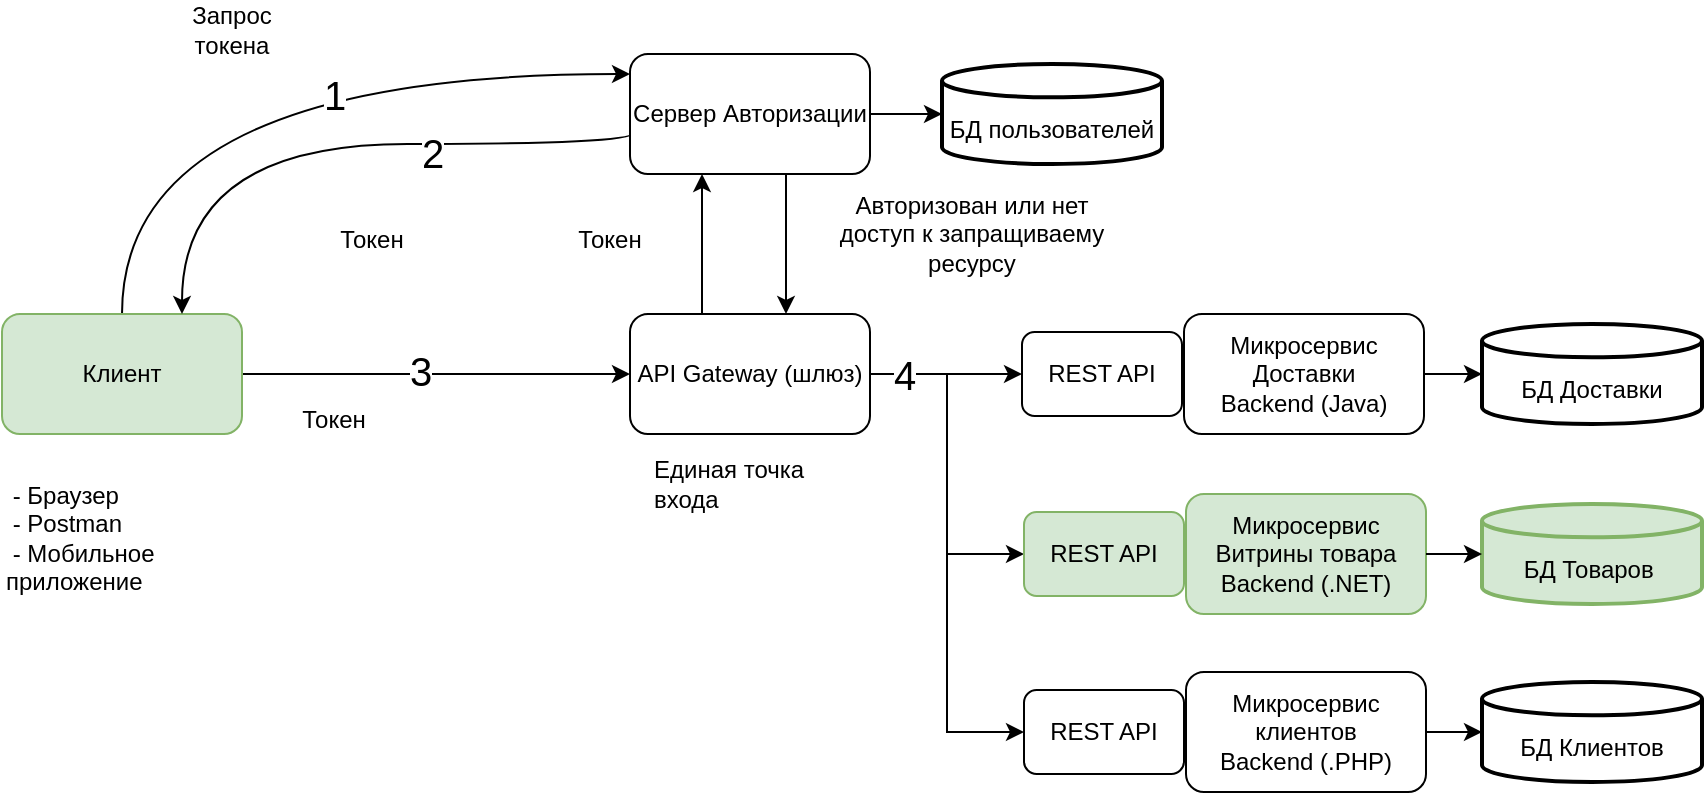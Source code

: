 <mxfile version="23.0.2" type="device" pages="2">
  <diagram name="Schema" id="vvqVm-V_yAyowJ8Fr3LH">
    <mxGraphModel dx="1182" dy="683" grid="1" gridSize="10" guides="1" tooltips="1" connect="1" arrows="1" fold="1" page="1" pageScale="1" pageWidth="827" pageHeight="1169" math="0" shadow="0">
      <root>
        <mxCell id="0" />
        <mxCell id="1" parent="0" />
        <mxCell id="MyVUddzQX_8EtXKv9PoA-22" style="edgeStyle=orthogonalEdgeStyle;rounded=0;orthogonalLoop=1;jettySize=auto;html=1;exitX=0.5;exitY=0;exitDx=0;exitDy=0;curved=1;" edge="1" parent="1" source="MyVUddzQX_8EtXKv9PoA-16" target="MyVUddzQX_8EtXKv9PoA-20">
          <mxGeometry relative="1" as="geometry">
            <mxPoint x="330" y="150" as="targetPoint" />
            <Array as="points">
              <mxPoint x="100" y="150" />
            </Array>
          </mxGeometry>
        </mxCell>
        <mxCell id="MyVUddzQX_8EtXKv9PoA-23" value="1" style="edgeLabel;html=1;align=center;verticalAlign=middle;resizable=0;points=[];fontSize=20;" vertex="1" connectable="0" parent="MyVUddzQX_8EtXKv9PoA-22">
          <mxGeometry x="0.182" y="-14" relative="1" as="geometry">
            <mxPoint x="5" y="-4" as="offset" />
          </mxGeometry>
        </mxCell>
        <mxCell id="MyVUddzQX_8EtXKv9PoA-30" style="edgeStyle=orthogonalEdgeStyle;rounded=0;orthogonalLoop=1;jettySize=auto;html=1;exitX=1;exitY=0.5;exitDx=0;exitDy=0;" edge="1" parent="1" source="MyVUddzQX_8EtXKv9PoA-16" target="MyVUddzQX_8EtXKv9PoA-18">
          <mxGeometry relative="1" as="geometry" />
        </mxCell>
        <mxCell id="MyVUddzQX_8EtXKv9PoA-31" value="3" style="edgeLabel;html=1;align=center;verticalAlign=middle;resizable=0;points=[];fontSize=20;" vertex="1" connectable="0" parent="MyVUddzQX_8EtXKv9PoA-30">
          <mxGeometry x="-0.083" y="2" relative="1" as="geometry">
            <mxPoint as="offset" />
          </mxGeometry>
        </mxCell>
        <mxCell id="MyVUddzQX_8EtXKv9PoA-16" value="Клиент" style="rounded=1;whiteSpace=wrap;html=1;fillColor=#d5e8d4;strokeColor=#82b366;" vertex="1" parent="1">
          <mxGeometry x="40" y="270" width="120" height="60" as="geometry" />
        </mxCell>
        <mxCell id="MyVUddzQX_8EtXKv9PoA-17" value="&lt;br&gt;&amp;nbsp;- Браузер&lt;br&gt;&amp;nbsp;- Postman&lt;br&gt;&amp;nbsp;- Мобильное приложение" style="text;html=1;strokeColor=none;fillColor=none;align=left;verticalAlign=middle;whiteSpace=wrap;rounded=0;" vertex="1" parent="1">
          <mxGeometry x="40" y="340" width="110" height="70" as="geometry" />
        </mxCell>
        <mxCell id="MyVUddzQX_8EtXKv9PoA-33" style="edgeStyle=orthogonalEdgeStyle;rounded=0;orthogonalLoop=1;jettySize=auto;html=1;exitX=0.5;exitY=0;exitDx=0;exitDy=0;entryX=0.5;entryY=1;entryDx=0;entryDy=0;" edge="1" parent="1">
          <mxGeometry relative="1" as="geometry">
            <mxPoint x="390" y="270" as="sourcePoint" />
            <mxPoint x="390" y="200" as="targetPoint" />
          </mxGeometry>
        </mxCell>
        <mxCell id="MyVUddzQX_8EtXKv9PoA-54" style="edgeStyle=orthogonalEdgeStyle;rounded=0;orthogonalLoop=1;jettySize=auto;html=1;exitX=1;exitY=0.5;exitDx=0;exitDy=0;entryX=0;entryY=0.5;entryDx=0;entryDy=0;" edge="1" parent="1" source="MyVUddzQX_8EtXKv9PoA-18" target="MyVUddzQX_8EtXKv9PoA-39">
          <mxGeometry relative="1" as="geometry" />
        </mxCell>
        <mxCell id="MyVUddzQX_8EtXKv9PoA-55" style="edgeStyle=orthogonalEdgeStyle;rounded=0;orthogonalLoop=1;jettySize=auto;html=1;exitX=1;exitY=0.5;exitDx=0;exitDy=0;entryX=0;entryY=0.5;entryDx=0;entryDy=0;" edge="1" parent="1" source="MyVUddzQX_8EtXKv9PoA-18" target="MyVUddzQX_8EtXKv9PoA-46">
          <mxGeometry relative="1" as="geometry" />
        </mxCell>
        <mxCell id="MyVUddzQX_8EtXKv9PoA-56" style="edgeStyle=orthogonalEdgeStyle;rounded=0;orthogonalLoop=1;jettySize=auto;html=1;exitX=1;exitY=0.5;exitDx=0;exitDy=0;entryX=0;entryY=0.5;entryDx=0;entryDy=0;" edge="1" parent="1" source="MyVUddzQX_8EtXKv9PoA-18" target="MyVUddzQX_8EtXKv9PoA-49">
          <mxGeometry relative="1" as="geometry" />
        </mxCell>
        <mxCell id="MyVUddzQX_8EtXKv9PoA-18" value="API Gateway (шлюз)" style="rounded=1;whiteSpace=wrap;html=1;" vertex="1" parent="1">
          <mxGeometry x="354" y="270" width="120" height="60" as="geometry" />
        </mxCell>
        <mxCell id="MyVUddzQX_8EtXKv9PoA-19" value="Единая точка входа" style="text;html=1;strokeColor=none;fillColor=none;align=left;verticalAlign=middle;whiteSpace=wrap;rounded=0;" vertex="1" parent="1">
          <mxGeometry x="364" y="340" width="100" height="30" as="geometry" />
        </mxCell>
        <mxCell id="MyVUddzQX_8EtXKv9PoA-26" style="edgeStyle=orthogonalEdgeStyle;rounded=0;orthogonalLoop=1;jettySize=auto;html=1;exitX=0.013;exitY=0.658;exitDx=0;exitDy=0;entryX=0.75;entryY=0;entryDx=0;entryDy=0;curved=1;exitPerimeter=0;" edge="1" parent="1" source="MyVUddzQX_8EtXKv9PoA-20" target="MyVUddzQX_8EtXKv9PoA-16">
          <mxGeometry relative="1" as="geometry">
            <Array as="points">
              <mxPoint x="356" y="185" />
              <mxPoint x="130" y="185" />
            </Array>
          </mxGeometry>
        </mxCell>
        <mxCell id="MyVUddzQX_8EtXKv9PoA-34" style="edgeStyle=orthogonalEdgeStyle;rounded=0;orthogonalLoop=1;jettySize=auto;html=1;exitX=0.75;exitY=1;exitDx=0;exitDy=0;entryX=0.75;entryY=0;entryDx=0;entryDy=0;" edge="1" parent="1">
          <mxGeometry relative="1" as="geometry">
            <mxPoint x="432" y="200" as="sourcePoint" />
            <mxPoint x="432" y="270" as="targetPoint" />
          </mxGeometry>
        </mxCell>
        <mxCell id="MyVUddzQX_8EtXKv9PoA-37" style="edgeStyle=orthogonalEdgeStyle;rounded=0;orthogonalLoop=1;jettySize=auto;html=1;exitX=1;exitY=0.5;exitDx=0;exitDy=0;curved=1;" edge="1" parent="1" source="MyVUddzQX_8EtXKv9PoA-20" target="MyVUddzQX_8EtXKv9PoA-21">
          <mxGeometry relative="1" as="geometry" />
        </mxCell>
        <mxCell id="MyVUddzQX_8EtXKv9PoA-20" value="Сервер Авторизации" style="rounded=1;whiteSpace=wrap;html=1;" vertex="1" parent="1">
          <mxGeometry x="354" y="140" width="120" height="60" as="geometry" />
        </mxCell>
        <mxCell id="MyVUddzQX_8EtXKv9PoA-21" value="&lt;br&gt;БД пользователей" style="strokeWidth=2;html=1;shape=mxgraph.flowchart.database;whiteSpace=wrap;" vertex="1" parent="1">
          <mxGeometry x="510" y="145" width="110" height="50" as="geometry" />
        </mxCell>
        <mxCell id="MyVUddzQX_8EtXKv9PoA-27" value="Запрос токена" style="text;html=1;strokeColor=none;fillColor=none;align=center;verticalAlign=middle;whiteSpace=wrap;rounded=0;" vertex="1" parent="1">
          <mxGeometry x="130" y="115" width="50" height="25" as="geometry" />
        </mxCell>
        <mxCell id="MyVUddzQX_8EtXKv9PoA-28" value="Токен" style="text;html=1;strokeColor=none;fillColor=none;align=center;verticalAlign=middle;whiteSpace=wrap;rounded=0;" vertex="1" parent="1">
          <mxGeometry x="200" y="220" width="50" height="25" as="geometry" />
        </mxCell>
        <mxCell id="MyVUddzQX_8EtXKv9PoA-29" value="2" style="edgeLabel;html=1;align=center;verticalAlign=middle;resizable=0;points=[];fontSize=20;" vertex="1" connectable="0" parent="1">
          <mxGeometry x="240" y="150" as="geometry">
            <mxPoint x="15" y="39" as="offset" />
          </mxGeometry>
        </mxCell>
        <mxCell id="MyVUddzQX_8EtXKv9PoA-32" value="Токен" style="text;html=1;strokeColor=none;fillColor=none;align=center;verticalAlign=middle;whiteSpace=wrap;rounded=0;" vertex="1" parent="1">
          <mxGeometry x="191" y="315" width="30" height="15" as="geometry" />
        </mxCell>
        <mxCell id="MyVUddzQX_8EtXKv9PoA-35" value="Токен" style="text;html=1;strokeColor=none;fillColor=none;align=center;verticalAlign=middle;whiteSpace=wrap;rounded=0;" vertex="1" parent="1">
          <mxGeometry x="324" y="217.5" width="40" height="30" as="geometry" />
        </mxCell>
        <mxCell id="MyVUddzQX_8EtXKv9PoA-36" value="Авторизован или нет доступ к запращиваему ресурсу" style="text;html=1;strokeColor=none;fillColor=none;align=center;verticalAlign=middle;whiteSpace=wrap;rounded=0;" vertex="1" parent="1">
          <mxGeometry x="450" y="215" width="150" height="30" as="geometry" />
        </mxCell>
        <mxCell id="MyVUddzQX_8EtXKv9PoA-39" value="REST API" style="rounded=1;whiteSpace=wrap;html=1;" vertex="1" parent="1">
          <mxGeometry x="550" y="279" width="80" height="42" as="geometry" />
        </mxCell>
        <mxCell id="MyVUddzQX_8EtXKv9PoA-41" value="&lt;br&gt;БД Доставки" style="strokeWidth=2;html=1;shape=mxgraph.flowchart.database;whiteSpace=wrap;" vertex="1" parent="1">
          <mxGeometry x="780" y="275" width="110" height="50" as="geometry" />
        </mxCell>
        <mxCell id="MyVUddzQX_8EtXKv9PoA-42" value="Микросервис Доставки&lt;br&gt;Backend (Java)" style="rounded=1;whiteSpace=wrap;html=1;" vertex="1" parent="1">
          <mxGeometry x="631" y="270" width="120" height="60" as="geometry" />
        </mxCell>
        <mxCell id="MyVUddzQX_8EtXKv9PoA-46" value="REST API" style="rounded=1;whiteSpace=wrap;html=1;fillColor=#d5e8d4;strokeColor=#82b366;" vertex="1" parent="1">
          <mxGeometry x="551" y="369" width="80" height="42" as="geometry" />
        </mxCell>
        <mxCell id="MyVUddzQX_8EtXKv9PoA-47" value="&lt;br&gt;БД Товаров&amp;nbsp;" style="strokeWidth=2;html=1;shape=mxgraph.flowchart.database;whiteSpace=wrap;fillColor=#d5e8d4;strokeColor=#82b366;" vertex="1" parent="1">
          <mxGeometry x="780" y="365" width="110" height="50" as="geometry" />
        </mxCell>
        <mxCell id="MyVUddzQX_8EtXKv9PoA-48" value="Микросервис Витрины товара&lt;br&gt;Backend (.NET)" style="rounded=1;whiteSpace=wrap;html=1;fillColor=#d5e8d4;strokeColor=#82b366;" vertex="1" parent="1">
          <mxGeometry x="632" y="360" width="120" height="60" as="geometry" />
        </mxCell>
        <mxCell id="MyVUddzQX_8EtXKv9PoA-49" value="REST API" style="rounded=1;whiteSpace=wrap;html=1;" vertex="1" parent="1">
          <mxGeometry x="551" y="458" width="80" height="42" as="geometry" />
        </mxCell>
        <mxCell id="MyVUddzQX_8EtXKv9PoA-50" value="&lt;br&gt;БД Клиентов" style="strokeWidth=2;html=1;shape=mxgraph.flowchart.database;whiteSpace=wrap;" vertex="1" parent="1">
          <mxGeometry x="780" y="454" width="110" height="50" as="geometry" />
        </mxCell>
        <mxCell id="MyVUddzQX_8EtXKv9PoA-51" value="Микросервис клиентов&lt;br&gt;Backend (.PHP)" style="rounded=1;whiteSpace=wrap;html=1;" vertex="1" parent="1">
          <mxGeometry x="632" y="449" width="120" height="60" as="geometry" />
        </mxCell>
        <mxCell id="MyVUddzQX_8EtXKv9PoA-61" style="edgeStyle=orthogonalEdgeStyle;rounded=0;orthogonalLoop=1;jettySize=auto;html=1;exitX=1;exitY=0.5;exitDx=0;exitDy=0;entryX=0;entryY=0.5;entryDx=0;entryDy=0;entryPerimeter=0;" edge="1" parent="1" source="MyVUddzQX_8EtXKv9PoA-42" target="MyVUddzQX_8EtXKv9PoA-41">
          <mxGeometry relative="1" as="geometry" />
        </mxCell>
        <mxCell id="MyVUddzQX_8EtXKv9PoA-62" style="edgeStyle=orthogonalEdgeStyle;rounded=0;orthogonalLoop=1;jettySize=auto;html=1;exitX=1;exitY=0.5;exitDx=0;exitDy=0;entryX=0;entryY=0.5;entryDx=0;entryDy=0;entryPerimeter=0;" edge="1" parent="1" source="MyVUddzQX_8EtXKv9PoA-48" target="MyVUddzQX_8EtXKv9PoA-47">
          <mxGeometry relative="1" as="geometry" />
        </mxCell>
        <mxCell id="MyVUddzQX_8EtXKv9PoA-63" style="edgeStyle=orthogonalEdgeStyle;rounded=0;orthogonalLoop=1;jettySize=auto;html=1;exitX=1;exitY=0.5;exitDx=0;exitDy=0;entryX=0;entryY=0.5;entryDx=0;entryDy=0;entryPerimeter=0;" edge="1" parent="1" source="MyVUddzQX_8EtXKv9PoA-51" target="MyVUddzQX_8EtXKv9PoA-50">
          <mxGeometry relative="1" as="geometry" />
        </mxCell>
        <mxCell id="MyVUddzQX_8EtXKv9PoA-64" value="4" style="edgeLabel;html=1;align=center;verticalAlign=middle;resizable=0;points=[];fontSize=20;" vertex="1" connectable="0" parent="1">
          <mxGeometry x="275.167" y="308.0" as="geometry">
            <mxPoint x="216" y="-8" as="offset" />
          </mxGeometry>
        </mxCell>
      </root>
    </mxGraphModel>
  </diagram>
  <diagram id="Nv6heDRaeqfv-DLXh176" name="Entities">
    <mxGraphModel dx="1418" dy="820" grid="1" gridSize="10" guides="1" tooltips="1" connect="1" arrows="1" fold="1" page="1" pageScale="1" pageWidth="827" pageHeight="1169" math="0" shadow="0">
      <root>
        <mxCell id="0" />
        <mxCell id="1" parent="0" />
        <mxCell id="rB97r6rM6KJEM-YvJVX--10" value="Movies" style="shape=table;startSize=30;container=1;collapsible=1;childLayout=tableLayout;fixedRows=1;rowLines=0;fontStyle=1;align=center;resizeLast=1;html=1;" vertex="1" parent="1">
          <mxGeometry x="40" y="100" width="180" height="150" as="geometry" />
        </mxCell>
        <mxCell id="rB97r6rM6KJEM-YvJVX--11" value="" style="shape=tableRow;horizontal=0;startSize=0;swimlaneHead=0;swimlaneBody=0;fillColor=none;collapsible=0;dropTarget=0;points=[[0,0.5],[1,0.5]];portConstraint=eastwest;top=0;left=0;right=0;bottom=1;" vertex="1" parent="rB97r6rM6KJEM-YvJVX--10">
          <mxGeometry y="30" width="180" height="30" as="geometry" />
        </mxCell>
        <mxCell id="rB97r6rM6KJEM-YvJVX--12" value="PK" style="shape=partialRectangle;connectable=0;fillColor=none;top=0;left=0;bottom=0;right=0;fontStyle=1;overflow=hidden;whiteSpace=wrap;html=1;" vertex="1" parent="rB97r6rM6KJEM-YvJVX--11">
          <mxGeometry width="30" height="30" as="geometry">
            <mxRectangle width="30" height="30" as="alternateBounds" />
          </mxGeometry>
        </mxCell>
        <mxCell id="rB97r6rM6KJEM-YvJVX--13" value="Id" style="shape=partialRectangle;connectable=0;fillColor=none;top=0;left=0;bottom=0;right=0;align=left;spacingLeft=6;fontStyle=5;overflow=hidden;whiteSpace=wrap;html=1;" vertex="1" parent="rB97r6rM6KJEM-YvJVX--11">
          <mxGeometry x="30" width="150" height="30" as="geometry">
            <mxRectangle width="150" height="30" as="alternateBounds" />
          </mxGeometry>
        </mxCell>
        <mxCell id="rB97r6rM6KJEM-YvJVX--14" value="" style="shape=tableRow;horizontal=0;startSize=0;swimlaneHead=0;swimlaneBody=0;fillColor=none;collapsible=0;dropTarget=0;points=[[0,0.5],[1,0.5]];portConstraint=eastwest;top=0;left=0;right=0;bottom=0;" vertex="1" parent="rB97r6rM6KJEM-YvJVX--10">
          <mxGeometry y="60" width="180" height="30" as="geometry" />
        </mxCell>
        <mxCell id="rB97r6rM6KJEM-YvJVX--15" value="" style="shape=partialRectangle;connectable=0;fillColor=none;top=0;left=0;bottom=0;right=0;editable=1;overflow=hidden;whiteSpace=wrap;html=1;" vertex="1" parent="rB97r6rM6KJEM-YvJVX--14">
          <mxGeometry width="30" height="30" as="geometry">
            <mxRectangle width="30" height="30" as="alternateBounds" />
          </mxGeometry>
        </mxCell>
        <mxCell id="rB97r6rM6KJEM-YvJVX--16" value="Title" style="shape=partialRectangle;connectable=0;fillColor=none;top=0;left=0;bottom=0;right=0;align=left;spacingLeft=6;overflow=hidden;whiteSpace=wrap;html=1;" vertex="1" parent="rB97r6rM6KJEM-YvJVX--14">
          <mxGeometry x="30" width="150" height="30" as="geometry">
            <mxRectangle width="150" height="30" as="alternateBounds" />
          </mxGeometry>
        </mxCell>
        <mxCell id="rB97r6rM6KJEM-YvJVX--17" value="" style="shape=tableRow;horizontal=0;startSize=0;swimlaneHead=0;swimlaneBody=0;fillColor=none;collapsible=0;dropTarget=0;points=[[0,0.5],[1,0.5]];portConstraint=eastwest;top=0;left=0;right=0;bottom=0;" vertex="1" parent="rB97r6rM6KJEM-YvJVX--10">
          <mxGeometry y="90" width="180" height="30" as="geometry" />
        </mxCell>
        <mxCell id="rB97r6rM6KJEM-YvJVX--18" value="" style="shape=partialRectangle;connectable=0;fillColor=none;top=0;left=0;bottom=0;right=0;editable=1;overflow=hidden;whiteSpace=wrap;html=1;" vertex="1" parent="rB97r6rM6KJEM-YvJVX--17">
          <mxGeometry width="30" height="30" as="geometry">
            <mxRectangle width="30" height="30" as="alternateBounds" />
          </mxGeometry>
        </mxCell>
        <mxCell id="rB97r6rM6KJEM-YvJVX--19" value="YearOfRelease" style="shape=partialRectangle;connectable=0;fillColor=none;top=0;left=0;bottom=0;right=0;align=left;spacingLeft=6;overflow=hidden;whiteSpace=wrap;html=1;" vertex="1" parent="rB97r6rM6KJEM-YvJVX--17">
          <mxGeometry x="30" width="150" height="30" as="geometry">
            <mxRectangle width="150" height="30" as="alternateBounds" />
          </mxGeometry>
        </mxCell>
        <mxCell id="rB97r6rM6KJEM-YvJVX--20" value="" style="shape=tableRow;horizontal=0;startSize=0;swimlaneHead=0;swimlaneBody=0;fillColor=none;collapsible=0;dropTarget=0;points=[[0,0.5],[1,0.5]];portConstraint=eastwest;top=0;left=0;right=0;bottom=0;" vertex="1" parent="rB97r6rM6KJEM-YvJVX--10">
          <mxGeometry y="120" width="180" height="30" as="geometry" />
        </mxCell>
        <mxCell id="rB97r6rM6KJEM-YvJVX--21" value="" style="shape=partialRectangle;connectable=0;fillColor=none;top=0;left=0;bottom=0;right=0;editable=1;overflow=hidden;whiteSpace=wrap;html=1;" vertex="1" parent="rB97r6rM6KJEM-YvJVX--20">
          <mxGeometry width="30" height="30" as="geometry">
            <mxRectangle width="30" height="30" as="alternateBounds" />
          </mxGeometry>
        </mxCell>
        <mxCell id="rB97r6rM6KJEM-YvJVX--22" value="PosterUrl" style="shape=partialRectangle;connectable=0;fillColor=none;top=0;left=0;bottom=0;right=0;align=left;spacingLeft=6;overflow=hidden;whiteSpace=wrap;html=1;" vertex="1" parent="rB97r6rM6KJEM-YvJVX--20">
          <mxGeometry x="30" width="150" height="30" as="geometry">
            <mxRectangle width="150" height="30" as="alternateBounds" />
          </mxGeometry>
        </mxCell>
        <mxCell id="rB97r6rM6KJEM-YvJVX--23" value="Genres" style="shape=table;startSize=30;container=1;collapsible=1;childLayout=tableLayout;fixedRows=1;rowLines=0;fontStyle=1;align=center;resizeLast=1;html=1;" vertex="1" parent="1">
          <mxGeometry x="340" y="95" width="180" height="90" as="geometry" />
        </mxCell>
        <mxCell id="rB97r6rM6KJEM-YvJVX--24" value="" style="shape=tableRow;horizontal=0;startSize=0;swimlaneHead=0;swimlaneBody=0;fillColor=none;collapsible=0;dropTarget=0;points=[[0,0.5],[1,0.5]];portConstraint=eastwest;top=0;left=0;right=0;bottom=1;" vertex="1" parent="rB97r6rM6KJEM-YvJVX--23">
          <mxGeometry y="30" width="180" height="30" as="geometry" />
        </mxCell>
        <mxCell id="rB97r6rM6KJEM-YvJVX--25" value="PK" style="shape=partialRectangle;connectable=0;fillColor=none;top=0;left=0;bottom=0;right=0;fontStyle=1;overflow=hidden;whiteSpace=wrap;html=1;" vertex="1" parent="rB97r6rM6KJEM-YvJVX--24">
          <mxGeometry width="30" height="30" as="geometry">
            <mxRectangle width="30" height="30" as="alternateBounds" />
          </mxGeometry>
        </mxCell>
        <mxCell id="rB97r6rM6KJEM-YvJVX--26" value="Id" style="shape=partialRectangle;connectable=0;fillColor=none;top=0;left=0;bottom=0;right=0;align=left;spacingLeft=6;fontStyle=5;overflow=hidden;whiteSpace=wrap;html=1;" vertex="1" parent="rB97r6rM6KJEM-YvJVX--24">
          <mxGeometry x="30" width="150" height="30" as="geometry">
            <mxRectangle width="150" height="30" as="alternateBounds" />
          </mxGeometry>
        </mxCell>
        <mxCell id="rB97r6rM6KJEM-YvJVX--27" value="" style="shape=tableRow;horizontal=0;startSize=0;swimlaneHead=0;swimlaneBody=0;fillColor=none;collapsible=0;dropTarget=0;points=[[0,0.5],[1,0.5]];portConstraint=eastwest;top=0;left=0;right=0;bottom=0;" vertex="1" parent="rB97r6rM6KJEM-YvJVX--23">
          <mxGeometry y="60" width="180" height="30" as="geometry" />
        </mxCell>
        <mxCell id="rB97r6rM6KJEM-YvJVX--28" value="" style="shape=partialRectangle;connectable=0;fillColor=none;top=0;left=0;bottom=0;right=0;editable=1;overflow=hidden;whiteSpace=wrap;html=1;" vertex="1" parent="rB97r6rM6KJEM-YvJVX--27">
          <mxGeometry width="30" height="30" as="geometry">
            <mxRectangle width="30" height="30" as="alternateBounds" />
          </mxGeometry>
        </mxCell>
        <mxCell id="rB97r6rM6KJEM-YvJVX--29" value="Title" style="shape=partialRectangle;connectable=0;fillColor=none;top=0;left=0;bottom=0;right=0;align=left;spacingLeft=6;overflow=hidden;whiteSpace=wrap;html=1;" vertex="1" parent="rB97r6rM6KJEM-YvJVX--27">
          <mxGeometry x="30" width="150" height="30" as="geometry">
            <mxRectangle width="150" height="30" as="alternateBounds" />
          </mxGeometry>
        </mxCell>
        <mxCell id="rB97r6rM6KJEM-YvJVX--36" value="Выделение сущностей" style="text;strokeColor=none;fillColor=none;spacingLeft=4;spacingRight=4;overflow=hidden;rotatable=0;points=[[0,0.5],[1,0.5]];portConstraint=eastwest;fontSize=20;whiteSpace=wrap;html=1;align=left;" vertex="1" parent="1">
          <mxGeometry x="30" y="40" width="240" height="30" as="geometry" />
        </mxCell>
        <mxCell id="rB97r6rM6KJEM-YvJVX--38" value="Movies" style="shape=table;startSize=30;container=1;collapsible=1;childLayout=tableLayout;fixedRows=1;rowLines=0;fontStyle=1;align=center;resizeLast=1;html=1;" vertex="1" parent="1">
          <mxGeometry x="40" y="380" width="180" height="150" as="geometry" />
        </mxCell>
        <mxCell id="rB97r6rM6KJEM-YvJVX--39" value="" style="shape=tableRow;horizontal=0;startSize=0;swimlaneHead=0;swimlaneBody=0;fillColor=none;collapsible=0;dropTarget=0;points=[[0,0.5],[1,0.5]];portConstraint=eastwest;top=0;left=0;right=0;bottom=1;" vertex="1" parent="rB97r6rM6KJEM-YvJVX--38">
          <mxGeometry y="30" width="180" height="30" as="geometry" />
        </mxCell>
        <mxCell id="rB97r6rM6KJEM-YvJVX--40" value="PK" style="shape=partialRectangle;connectable=0;fillColor=none;top=0;left=0;bottom=0;right=0;fontStyle=1;overflow=hidden;whiteSpace=wrap;html=1;" vertex="1" parent="rB97r6rM6KJEM-YvJVX--39">
          <mxGeometry width="30" height="30" as="geometry">
            <mxRectangle width="30" height="30" as="alternateBounds" />
          </mxGeometry>
        </mxCell>
        <mxCell id="rB97r6rM6KJEM-YvJVX--41" value="Id" style="shape=partialRectangle;connectable=0;fillColor=none;top=0;left=0;bottom=0;right=0;align=left;spacingLeft=6;fontStyle=5;overflow=hidden;whiteSpace=wrap;html=1;" vertex="1" parent="rB97r6rM6KJEM-YvJVX--39">
          <mxGeometry x="30" width="150" height="30" as="geometry">
            <mxRectangle width="150" height="30" as="alternateBounds" />
          </mxGeometry>
        </mxCell>
        <mxCell id="rB97r6rM6KJEM-YvJVX--42" value="" style="shape=tableRow;horizontal=0;startSize=0;swimlaneHead=0;swimlaneBody=0;fillColor=none;collapsible=0;dropTarget=0;points=[[0,0.5],[1,0.5]];portConstraint=eastwest;top=0;left=0;right=0;bottom=0;" vertex="1" parent="rB97r6rM6KJEM-YvJVX--38">
          <mxGeometry y="60" width="180" height="30" as="geometry" />
        </mxCell>
        <mxCell id="rB97r6rM6KJEM-YvJVX--43" value="" style="shape=partialRectangle;connectable=0;fillColor=none;top=0;left=0;bottom=0;right=0;editable=1;overflow=hidden;whiteSpace=wrap;html=1;" vertex="1" parent="rB97r6rM6KJEM-YvJVX--42">
          <mxGeometry width="30" height="30" as="geometry">
            <mxRectangle width="30" height="30" as="alternateBounds" />
          </mxGeometry>
        </mxCell>
        <mxCell id="rB97r6rM6KJEM-YvJVX--44" value="Title" style="shape=partialRectangle;connectable=0;fillColor=none;top=0;left=0;bottom=0;right=0;align=left;spacingLeft=6;overflow=hidden;whiteSpace=wrap;html=1;" vertex="1" parent="rB97r6rM6KJEM-YvJVX--42">
          <mxGeometry x="30" width="150" height="30" as="geometry">
            <mxRectangle width="150" height="30" as="alternateBounds" />
          </mxGeometry>
        </mxCell>
        <mxCell id="rB97r6rM6KJEM-YvJVX--45" value="" style="shape=tableRow;horizontal=0;startSize=0;swimlaneHead=0;swimlaneBody=0;fillColor=none;collapsible=0;dropTarget=0;points=[[0,0.5],[1,0.5]];portConstraint=eastwest;top=0;left=0;right=0;bottom=0;" vertex="1" parent="rB97r6rM6KJEM-YvJVX--38">
          <mxGeometry y="90" width="180" height="30" as="geometry" />
        </mxCell>
        <mxCell id="rB97r6rM6KJEM-YvJVX--46" value="" style="shape=partialRectangle;connectable=0;fillColor=none;top=0;left=0;bottom=0;right=0;editable=1;overflow=hidden;whiteSpace=wrap;html=1;" vertex="1" parent="rB97r6rM6KJEM-YvJVX--45">
          <mxGeometry width="30" height="30" as="geometry">
            <mxRectangle width="30" height="30" as="alternateBounds" />
          </mxGeometry>
        </mxCell>
        <mxCell id="rB97r6rM6KJEM-YvJVX--47" value="YearOfRelease" style="shape=partialRectangle;connectable=0;fillColor=none;top=0;left=0;bottom=0;right=0;align=left;spacingLeft=6;overflow=hidden;whiteSpace=wrap;html=1;" vertex="1" parent="rB97r6rM6KJEM-YvJVX--45">
          <mxGeometry x="30" width="150" height="30" as="geometry">
            <mxRectangle width="150" height="30" as="alternateBounds" />
          </mxGeometry>
        </mxCell>
        <mxCell id="rB97r6rM6KJEM-YvJVX--48" value="" style="shape=tableRow;horizontal=0;startSize=0;swimlaneHead=0;swimlaneBody=0;fillColor=none;collapsible=0;dropTarget=0;points=[[0,0.5],[1,0.5]];portConstraint=eastwest;top=0;left=0;right=0;bottom=0;" vertex="1" parent="rB97r6rM6KJEM-YvJVX--38">
          <mxGeometry y="120" width="180" height="30" as="geometry" />
        </mxCell>
        <mxCell id="rB97r6rM6KJEM-YvJVX--49" value="" style="shape=partialRectangle;connectable=0;fillColor=none;top=0;left=0;bottom=0;right=0;editable=1;overflow=hidden;whiteSpace=wrap;html=1;" vertex="1" parent="rB97r6rM6KJEM-YvJVX--48">
          <mxGeometry width="30" height="30" as="geometry">
            <mxRectangle width="30" height="30" as="alternateBounds" />
          </mxGeometry>
        </mxCell>
        <mxCell id="rB97r6rM6KJEM-YvJVX--50" value="PosterUrl" style="shape=partialRectangle;connectable=0;fillColor=none;top=0;left=0;bottom=0;right=0;align=left;spacingLeft=6;overflow=hidden;whiteSpace=wrap;html=1;" vertex="1" parent="rB97r6rM6KJEM-YvJVX--48">
          <mxGeometry x="30" width="150" height="30" as="geometry">
            <mxRectangle width="150" height="30" as="alternateBounds" />
          </mxGeometry>
        </mxCell>
        <mxCell id="rB97r6rM6KJEM-YvJVX--51" value="Genres" style="shape=table;startSize=30;container=1;collapsible=1;childLayout=tableLayout;fixedRows=1;rowLines=0;fontStyle=1;align=center;resizeLast=1;html=1;" vertex="1" parent="1">
          <mxGeometry x="570" y="378" width="180" height="90" as="geometry" />
        </mxCell>
        <mxCell id="rB97r6rM6KJEM-YvJVX--52" value="" style="shape=tableRow;horizontal=0;startSize=0;swimlaneHead=0;swimlaneBody=0;fillColor=none;collapsible=0;dropTarget=0;points=[[0,0.5],[1,0.5]];portConstraint=eastwest;top=0;left=0;right=0;bottom=1;" vertex="1" parent="rB97r6rM6KJEM-YvJVX--51">
          <mxGeometry y="30" width="180" height="30" as="geometry" />
        </mxCell>
        <mxCell id="rB97r6rM6KJEM-YvJVX--53" value="PK" style="shape=partialRectangle;connectable=0;fillColor=none;top=0;left=0;bottom=0;right=0;fontStyle=1;overflow=hidden;whiteSpace=wrap;html=1;" vertex="1" parent="rB97r6rM6KJEM-YvJVX--52">
          <mxGeometry width="30" height="30" as="geometry">
            <mxRectangle width="30" height="30" as="alternateBounds" />
          </mxGeometry>
        </mxCell>
        <mxCell id="rB97r6rM6KJEM-YvJVX--54" value="Id" style="shape=partialRectangle;connectable=0;fillColor=none;top=0;left=0;bottom=0;right=0;align=left;spacingLeft=6;fontStyle=5;overflow=hidden;whiteSpace=wrap;html=1;" vertex="1" parent="rB97r6rM6KJEM-YvJVX--52">
          <mxGeometry x="30" width="150" height="30" as="geometry">
            <mxRectangle width="150" height="30" as="alternateBounds" />
          </mxGeometry>
        </mxCell>
        <mxCell id="rB97r6rM6KJEM-YvJVX--55" value="" style="shape=tableRow;horizontal=0;startSize=0;swimlaneHead=0;swimlaneBody=0;fillColor=none;collapsible=0;dropTarget=0;points=[[0,0.5],[1,0.5]];portConstraint=eastwest;top=0;left=0;right=0;bottom=0;" vertex="1" parent="rB97r6rM6KJEM-YvJVX--51">
          <mxGeometry y="60" width="180" height="30" as="geometry" />
        </mxCell>
        <mxCell id="rB97r6rM6KJEM-YvJVX--56" value="" style="shape=partialRectangle;connectable=0;fillColor=none;top=0;left=0;bottom=0;right=0;editable=1;overflow=hidden;whiteSpace=wrap;html=1;" vertex="1" parent="rB97r6rM6KJEM-YvJVX--55">
          <mxGeometry width="30" height="30" as="geometry">
            <mxRectangle width="30" height="30" as="alternateBounds" />
          </mxGeometry>
        </mxCell>
        <mxCell id="rB97r6rM6KJEM-YvJVX--57" value="Title" style="shape=partialRectangle;connectable=0;fillColor=none;top=0;left=0;bottom=0;right=0;align=left;spacingLeft=6;overflow=hidden;whiteSpace=wrap;html=1;" vertex="1" parent="rB97r6rM6KJEM-YvJVX--55">
          <mxGeometry x="30" width="150" height="30" as="geometry">
            <mxRectangle width="150" height="30" as="alternateBounds" />
          </mxGeometry>
        </mxCell>
        <mxCell id="rB97r6rM6KJEM-YvJVX--58" value="Разбиенение связи многие ко многим" style="text;strokeColor=none;fillColor=none;spacingLeft=4;spacingRight=4;overflow=hidden;rotatable=0;points=[[0,0.5],[1,0.5]];portConstraint=eastwest;fontSize=20;whiteSpace=wrap;html=1;align=left;" vertex="1" parent="1">
          <mxGeometry x="40" y="320" width="440" height="30" as="geometry" />
        </mxCell>
        <mxCell id="rB97r6rM6KJEM-YvJVX--59" value="Movies-Genres" style="shape=table;startSize=30;container=1;collapsible=1;childLayout=tableLayout;fixedRows=1;rowLines=0;fontStyle=1;align=center;resizeLast=1;html=1;whiteSpace=wrap;" vertex="1" parent="1">
          <mxGeometry x="298" y="379" width="200" height="90" as="geometry" />
        </mxCell>
        <mxCell id="rB97r6rM6KJEM-YvJVX--60" value="" style="shape=tableRow;horizontal=0;startSize=0;swimlaneHead=0;swimlaneBody=0;fillColor=none;collapsible=0;dropTarget=0;points=[[0,0.5],[1,0.5]];portConstraint=eastwest;top=0;left=0;right=0;bottom=0;html=1;" vertex="1" parent="rB97r6rM6KJEM-YvJVX--59">
          <mxGeometry y="30" width="200" height="30" as="geometry" />
        </mxCell>
        <mxCell id="rB97r6rM6KJEM-YvJVX--61" value="PK, FK1" style="shape=partialRectangle;connectable=0;fillColor=none;top=0;left=0;bottom=0;right=0;fontStyle=1;overflow=hidden;html=1;whiteSpace=wrap;" vertex="1" parent="rB97r6rM6KJEM-YvJVX--60">
          <mxGeometry width="60" height="30" as="geometry">
            <mxRectangle width="60" height="30" as="alternateBounds" />
          </mxGeometry>
        </mxCell>
        <mxCell id="rB97r6rM6KJEM-YvJVX--62" value="MovieID" style="shape=partialRectangle;connectable=0;fillColor=none;top=0;left=0;bottom=0;right=0;align=left;spacingLeft=6;fontStyle=5;overflow=hidden;html=1;whiteSpace=wrap;" vertex="1" parent="rB97r6rM6KJEM-YvJVX--60">
          <mxGeometry x="60" width="140" height="30" as="geometry">
            <mxRectangle width="140" height="30" as="alternateBounds" />
          </mxGeometry>
        </mxCell>
        <mxCell id="rB97r6rM6KJEM-YvJVX--63" value="" style="shape=tableRow;horizontal=0;startSize=0;swimlaneHead=0;swimlaneBody=0;fillColor=none;collapsible=0;dropTarget=0;points=[[0,0.5],[1,0.5]];portConstraint=eastwest;top=0;left=0;right=0;bottom=1;html=1;" vertex="1" parent="rB97r6rM6KJEM-YvJVX--59">
          <mxGeometry y="60" width="200" height="30" as="geometry" />
        </mxCell>
        <mxCell id="rB97r6rM6KJEM-YvJVX--64" value="PK, FK2" style="shape=partialRectangle;connectable=0;fillColor=none;top=0;left=0;bottom=0;right=0;fontStyle=1;overflow=hidden;html=1;whiteSpace=wrap;" vertex="1" parent="rB97r6rM6KJEM-YvJVX--63">
          <mxGeometry width="60" height="30" as="geometry">
            <mxRectangle width="60" height="30" as="alternateBounds" />
          </mxGeometry>
        </mxCell>
        <mxCell id="rB97r6rM6KJEM-YvJVX--65" value="GenreId" style="shape=partialRectangle;connectable=0;fillColor=none;top=0;left=0;bottom=0;right=0;align=left;spacingLeft=6;fontStyle=5;overflow=hidden;html=1;whiteSpace=wrap;" vertex="1" parent="rB97r6rM6KJEM-YvJVX--63">
          <mxGeometry x="60" width="140" height="30" as="geometry">
            <mxRectangle width="140" height="30" as="alternateBounds" />
          </mxGeometry>
        </mxCell>
        <mxCell id="rB97r6rM6KJEM-YvJVX--79" value="" style="edgeStyle=entityRelationEdgeStyle;fontSize=12;html=1;endArrow=ERoneToMany;startArrow=ERzeroToMany;rounded=0;exitX=0.994;exitY=0.08;exitDx=0;exitDy=0;exitPerimeter=0;entryX=-0.011;entryY=0.189;entryDx=0;entryDy=0;entryPerimeter=0;" edge="1" parent="1" source="rB97r6rM6KJEM-YvJVX--10" target="rB97r6rM6KJEM-YvJVX--23">
          <mxGeometry width="100" height="100" relative="1" as="geometry">
            <mxPoint x="630" y="210" as="sourcePoint" />
            <mxPoint x="340" y="110" as="targetPoint" />
          </mxGeometry>
        </mxCell>
        <mxCell id="co6b8NyCcdEX6VIi6xgR-1" value="" style="edgeStyle=entityRelationEdgeStyle;fontSize=12;html=1;endArrow=ERoneToMany;startArrow=ERmandOne;rounded=0;exitX=1;exitY=0.093;exitDx=0;exitDy=0;exitPerimeter=0;entryX=-0.02;entryY=0.167;entryDx=0;entryDy=0;entryPerimeter=0;" edge="1" parent="1" source="rB97r6rM6KJEM-YvJVX--38" target="rB97r6rM6KJEM-YvJVX--59">
          <mxGeometry width="100" height="100" relative="1" as="geometry">
            <mxPoint x="520" y="350" as="sourcePoint" />
            <mxPoint x="620" y="250" as="targetPoint" />
          </mxGeometry>
        </mxCell>
        <mxCell id="co6b8NyCcdEX6VIi6xgR-2" value="" style="edgeStyle=entityRelationEdgeStyle;fontSize=12;html=1;endArrow=ERzeroToMany;startArrow=ERmandOne;rounded=0;exitX=-0.022;exitY=0.178;exitDx=0;exitDy=0;exitPerimeter=0;entryX=1.02;entryY=0.167;entryDx=0;entryDy=0;entryPerimeter=0;" edge="1" parent="1" source="rB97r6rM6KJEM-YvJVX--51" target="rB97r6rM6KJEM-YvJVX--59">
          <mxGeometry width="100" height="100" relative="1" as="geometry">
            <mxPoint x="350" y="610" as="sourcePoint" />
            <mxPoint x="450" y="510" as="targetPoint" />
          </mxGeometry>
        </mxCell>
      </root>
    </mxGraphModel>
  </diagram>
</mxfile>
